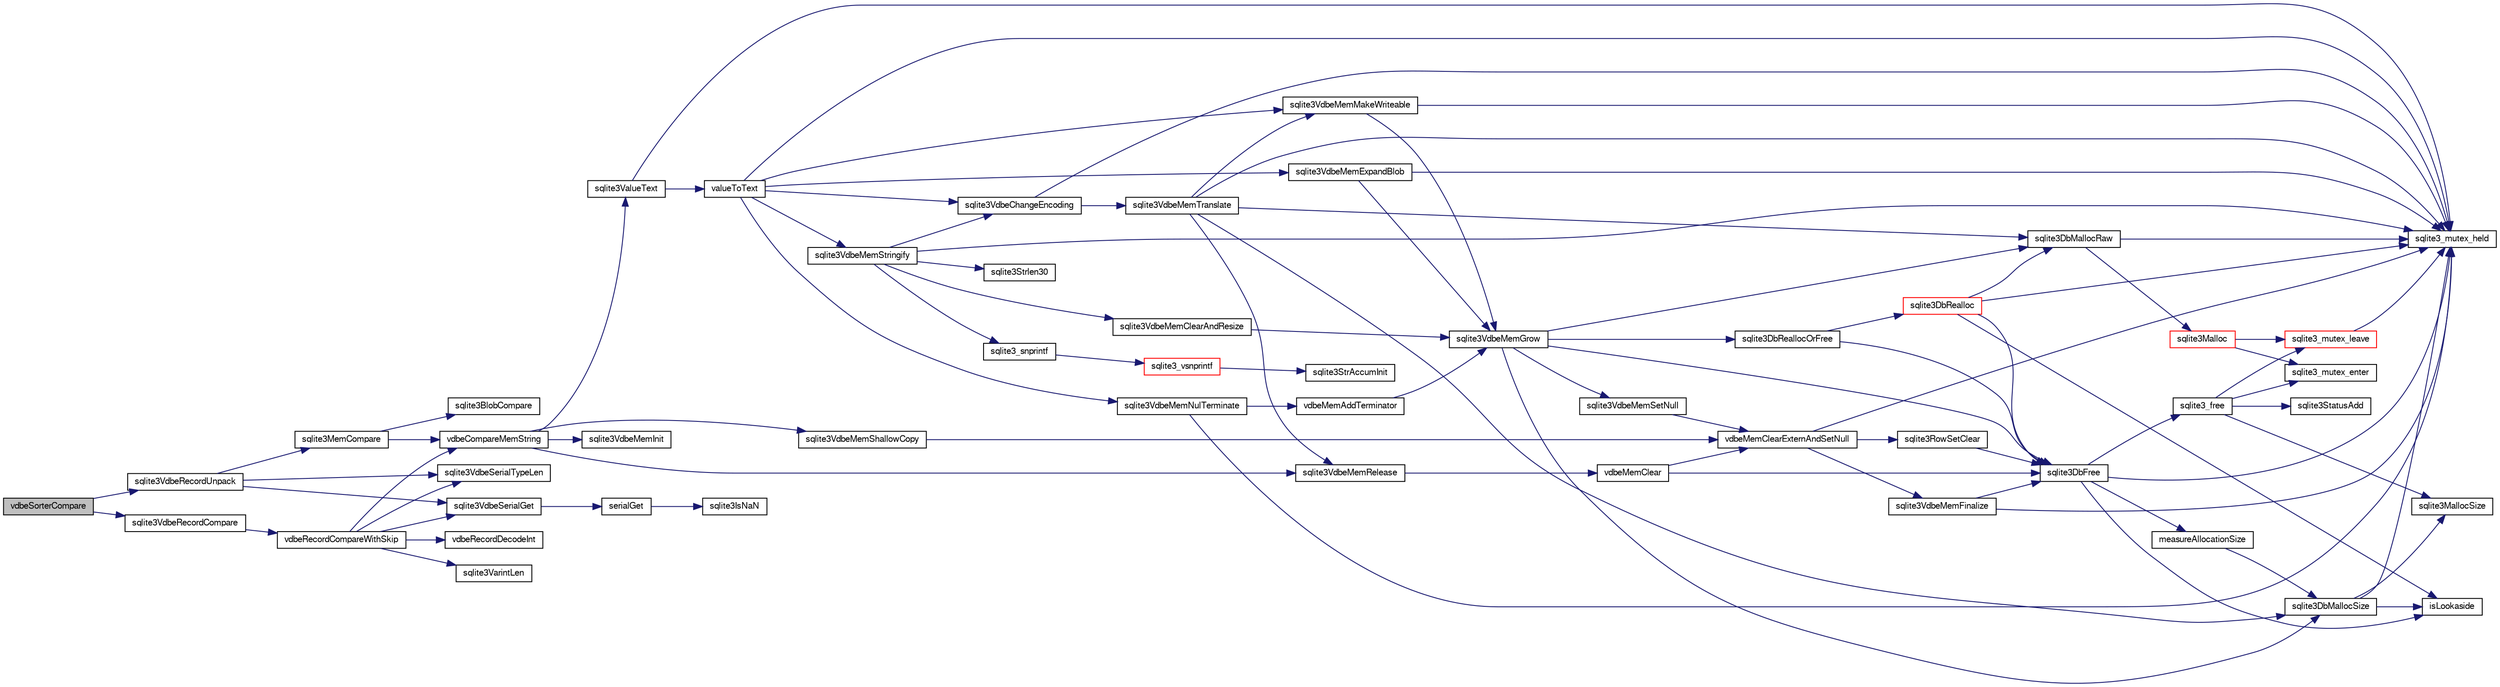 digraph "vdbeSorterCompare"
{
  edge [fontname="FreeSans",fontsize="10",labelfontname="FreeSans",labelfontsize="10"];
  node [fontname="FreeSans",fontsize="10",shape=record];
  rankdir="LR";
  Node879991 [label="vdbeSorterCompare",height=0.2,width=0.4,color="black", fillcolor="grey75", style="filled", fontcolor="black"];
  Node879991 -> Node879992 [color="midnightblue",fontsize="10",style="solid",fontname="FreeSans"];
  Node879992 [label="sqlite3VdbeRecordUnpack",height=0.2,width=0.4,color="black", fillcolor="white", style="filled",URL="$sqlite3_8c.html#a33dc4e6ab8c683f8c42b357da66328a0"];
  Node879992 -> Node879993 [color="midnightblue",fontsize="10",style="solid",fontname="FreeSans"];
  Node879993 [label="sqlite3VdbeSerialGet",height=0.2,width=0.4,color="black", fillcolor="white", style="filled",URL="$sqlite3_8c.html#a5b5cd74212a43cf693266f0b9badc469"];
  Node879993 -> Node879994 [color="midnightblue",fontsize="10",style="solid",fontname="FreeSans"];
  Node879994 [label="serialGet",height=0.2,width=0.4,color="black", fillcolor="white", style="filled",URL="$sqlite3_8c.html#a07f82bd181d15c1e1ba90a79c78dfd37"];
  Node879994 -> Node879995 [color="midnightblue",fontsize="10",style="solid",fontname="FreeSans"];
  Node879995 [label="sqlite3IsNaN",height=0.2,width=0.4,color="black", fillcolor="white", style="filled",URL="$sqlite3_8c.html#aed4d78203877c3486765ccbc7feebb50"];
  Node879992 -> Node879996 [color="midnightblue",fontsize="10",style="solid",fontname="FreeSans"];
  Node879996 [label="sqlite3VdbeSerialTypeLen",height=0.2,width=0.4,color="black", fillcolor="white", style="filled",URL="$sqlite3_8c.html#ab84b4c97560363d01a6044a954c7d4f4"];
  Node879992 -> Node879997 [color="midnightblue",fontsize="10",style="solid",fontname="FreeSans"];
  Node879997 [label="sqlite3MemCompare",height=0.2,width=0.4,color="black", fillcolor="white", style="filled",URL="$sqlite3_8c.html#a89fc02818dc8eb6be452ea408164b5e3"];
  Node879997 -> Node879998 [color="midnightblue",fontsize="10",style="solid",fontname="FreeSans"];
  Node879998 [label="vdbeCompareMemString",height=0.2,width=0.4,color="black", fillcolor="white", style="filled",URL="$sqlite3_8c.html#afc618ccf0c8dc5c4de68c35c8b1613c1"];
  Node879998 -> Node879999 [color="midnightblue",fontsize="10",style="solid",fontname="FreeSans"];
  Node879999 [label="sqlite3VdbeMemInit",height=0.2,width=0.4,color="black", fillcolor="white", style="filled",URL="$sqlite3_8c.html#a71744ecf3bbf078600c527fa96ef3360"];
  Node879998 -> Node880000 [color="midnightblue",fontsize="10",style="solid",fontname="FreeSans"];
  Node880000 [label="sqlite3VdbeMemShallowCopy",height=0.2,width=0.4,color="black", fillcolor="white", style="filled",URL="$sqlite3_8c.html#a507287d895706c681ed352775e726f6a"];
  Node880000 -> Node880001 [color="midnightblue",fontsize="10",style="solid",fontname="FreeSans"];
  Node880001 [label="vdbeMemClearExternAndSetNull",height=0.2,width=0.4,color="black", fillcolor="white", style="filled",URL="$sqlite3_8c.html#a29c41a360fb0e86b817777daf061230c"];
  Node880001 -> Node880002 [color="midnightblue",fontsize="10",style="solid",fontname="FreeSans"];
  Node880002 [label="sqlite3_mutex_held",height=0.2,width=0.4,color="black", fillcolor="white", style="filled",URL="$sqlite3_8c.html#acf77da68932b6bc163c5e68547ecc3e7"];
  Node880001 -> Node880003 [color="midnightblue",fontsize="10",style="solid",fontname="FreeSans"];
  Node880003 [label="sqlite3VdbeMemFinalize",height=0.2,width=0.4,color="black", fillcolor="white", style="filled",URL="$sqlite3_8c.html#a2568220f48ddef81b1c43e401042d9d2"];
  Node880003 -> Node880002 [color="midnightblue",fontsize="10",style="solid",fontname="FreeSans"];
  Node880003 -> Node880004 [color="midnightblue",fontsize="10",style="solid",fontname="FreeSans"];
  Node880004 [label="sqlite3DbFree",height=0.2,width=0.4,color="black", fillcolor="white", style="filled",URL="$sqlite3_8c.html#ac70ab821a6607b4a1b909582dc37a069"];
  Node880004 -> Node880002 [color="midnightblue",fontsize="10",style="solid",fontname="FreeSans"];
  Node880004 -> Node880005 [color="midnightblue",fontsize="10",style="solid",fontname="FreeSans"];
  Node880005 [label="measureAllocationSize",height=0.2,width=0.4,color="black", fillcolor="white", style="filled",URL="$sqlite3_8c.html#a45731e644a22fdb756e2b6337224217a"];
  Node880005 -> Node880006 [color="midnightblue",fontsize="10",style="solid",fontname="FreeSans"];
  Node880006 [label="sqlite3DbMallocSize",height=0.2,width=0.4,color="black", fillcolor="white", style="filled",URL="$sqlite3_8c.html#aa397e5a8a03495203a0767abf0a71f86"];
  Node880006 -> Node880007 [color="midnightblue",fontsize="10",style="solid",fontname="FreeSans"];
  Node880007 [label="sqlite3MallocSize",height=0.2,width=0.4,color="black", fillcolor="white", style="filled",URL="$sqlite3_8c.html#acf5d2a5f35270bafb050bd2def576955"];
  Node880006 -> Node880002 [color="midnightblue",fontsize="10",style="solid",fontname="FreeSans"];
  Node880006 -> Node880008 [color="midnightblue",fontsize="10",style="solid",fontname="FreeSans"];
  Node880008 [label="isLookaside",height=0.2,width=0.4,color="black", fillcolor="white", style="filled",URL="$sqlite3_8c.html#a770fa05ff9717b75e16f4d968a77b897"];
  Node880004 -> Node880008 [color="midnightblue",fontsize="10",style="solid",fontname="FreeSans"];
  Node880004 -> Node880009 [color="midnightblue",fontsize="10",style="solid",fontname="FreeSans"];
  Node880009 [label="sqlite3_free",height=0.2,width=0.4,color="black", fillcolor="white", style="filled",URL="$sqlite3_8c.html#a6552349e36a8a691af5487999ab09519"];
  Node880009 -> Node880010 [color="midnightblue",fontsize="10",style="solid",fontname="FreeSans"];
  Node880010 [label="sqlite3_mutex_enter",height=0.2,width=0.4,color="black", fillcolor="white", style="filled",URL="$sqlite3_8c.html#a1c12cde690bd89f104de5cbad12a6bf5"];
  Node880009 -> Node880011 [color="midnightblue",fontsize="10",style="solid",fontname="FreeSans"];
  Node880011 [label="sqlite3StatusAdd",height=0.2,width=0.4,color="black", fillcolor="white", style="filled",URL="$sqlite3_8c.html#afa029f93586aeab4cc85360905dae9cd"];
  Node880009 -> Node880007 [color="midnightblue",fontsize="10",style="solid",fontname="FreeSans"];
  Node880009 -> Node880012 [color="midnightblue",fontsize="10",style="solid",fontname="FreeSans"];
  Node880012 [label="sqlite3_mutex_leave",height=0.2,width=0.4,color="red", fillcolor="white", style="filled",URL="$sqlite3_8c.html#a5838d235601dbd3c1fa993555c6bcc93"];
  Node880012 -> Node880002 [color="midnightblue",fontsize="10",style="solid",fontname="FreeSans"];
  Node880001 -> Node880014 [color="midnightblue",fontsize="10",style="solid",fontname="FreeSans"];
  Node880014 [label="sqlite3RowSetClear",height=0.2,width=0.4,color="black", fillcolor="white", style="filled",URL="$sqlite3_8c.html#ae153de0cd969511a607e26deeca80342"];
  Node880014 -> Node880004 [color="midnightblue",fontsize="10",style="solid",fontname="FreeSans"];
  Node879998 -> Node880015 [color="midnightblue",fontsize="10",style="solid",fontname="FreeSans"];
  Node880015 [label="sqlite3ValueText",height=0.2,width=0.4,color="black", fillcolor="white", style="filled",URL="$sqlite3_8c.html#ad567a94e52d1adf81f4857fdba00a59b"];
  Node880015 -> Node880002 [color="midnightblue",fontsize="10",style="solid",fontname="FreeSans"];
  Node880015 -> Node880016 [color="midnightblue",fontsize="10",style="solid",fontname="FreeSans"];
  Node880016 [label="valueToText",height=0.2,width=0.4,color="black", fillcolor="white", style="filled",URL="$sqlite3_8c.html#abded1c4848e5c5901949c02af499044c"];
  Node880016 -> Node880002 [color="midnightblue",fontsize="10",style="solid",fontname="FreeSans"];
  Node880016 -> Node880017 [color="midnightblue",fontsize="10",style="solid",fontname="FreeSans"];
  Node880017 [label="sqlite3VdbeMemExpandBlob",height=0.2,width=0.4,color="black", fillcolor="white", style="filled",URL="$sqlite3_8c.html#afa1d06c05f058623f190c05aac4a5c7c"];
  Node880017 -> Node880002 [color="midnightblue",fontsize="10",style="solid",fontname="FreeSans"];
  Node880017 -> Node880018 [color="midnightblue",fontsize="10",style="solid",fontname="FreeSans"];
  Node880018 [label="sqlite3VdbeMemGrow",height=0.2,width=0.4,color="black", fillcolor="white", style="filled",URL="$sqlite3_8c.html#aba753c9690ae0ba31b5100945cf29447"];
  Node880018 -> Node880006 [color="midnightblue",fontsize="10",style="solid",fontname="FreeSans"];
  Node880018 -> Node880019 [color="midnightblue",fontsize="10",style="solid",fontname="FreeSans"];
  Node880019 [label="sqlite3DbReallocOrFree",height=0.2,width=0.4,color="black", fillcolor="white", style="filled",URL="$sqlite3_8c.html#a532a9fd62eeb46b61885a0fff075231c"];
  Node880019 -> Node880020 [color="midnightblue",fontsize="10",style="solid",fontname="FreeSans"];
  Node880020 [label="sqlite3DbRealloc",height=0.2,width=0.4,color="red", fillcolor="white", style="filled",URL="$sqlite3_8c.html#ae028f4902a9d29bcaf310ff289ee87dc"];
  Node880020 -> Node880002 [color="midnightblue",fontsize="10",style="solid",fontname="FreeSans"];
  Node880020 -> Node880021 [color="midnightblue",fontsize="10",style="solid",fontname="FreeSans"];
  Node880021 [label="sqlite3DbMallocRaw",height=0.2,width=0.4,color="black", fillcolor="white", style="filled",URL="$sqlite3_8c.html#abbe8be0cf7175e11ddc3e2218fad924e"];
  Node880021 -> Node880002 [color="midnightblue",fontsize="10",style="solid",fontname="FreeSans"];
  Node880021 -> Node880022 [color="midnightblue",fontsize="10",style="solid",fontname="FreeSans"];
  Node880022 [label="sqlite3Malloc",height=0.2,width=0.4,color="red", fillcolor="white", style="filled",URL="$sqlite3_8c.html#a361a2eaa846b1885f123abe46f5d8b2b"];
  Node880022 -> Node880010 [color="midnightblue",fontsize="10",style="solid",fontname="FreeSans"];
  Node880022 -> Node880012 [color="midnightblue",fontsize="10",style="solid",fontname="FreeSans"];
  Node880020 -> Node880008 [color="midnightblue",fontsize="10",style="solid",fontname="FreeSans"];
  Node880020 -> Node880004 [color="midnightblue",fontsize="10",style="solid",fontname="FreeSans"];
  Node880019 -> Node880004 [color="midnightblue",fontsize="10",style="solid",fontname="FreeSans"];
  Node880018 -> Node880004 [color="midnightblue",fontsize="10",style="solid",fontname="FreeSans"];
  Node880018 -> Node880021 [color="midnightblue",fontsize="10",style="solid",fontname="FreeSans"];
  Node880018 -> Node880124 [color="midnightblue",fontsize="10",style="solid",fontname="FreeSans"];
  Node880124 [label="sqlite3VdbeMemSetNull",height=0.2,width=0.4,color="black", fillcolor="white", style="filled",URL="$sqlite3_8c.html#ae01092c23aebaf8a3ebdf3954609b410"];
  Node880124 -> Node880001 [color="midnightblue",fontsize="10",style="solid",fontname="FreeSans"];
  Node880016 -> Node880272 [color="midnightblue",fontsize="10",style="solid",fontname="FreeSans"];
  Node880272 [label="sqlite3VdbeChangeEncoding",height=0.2,width=0.4,color="black", fillcolor="white", style="filled",URL="$sqlite3_8c.html#aa7cf8e488bf8cf9ec18528f52a40de31"];
  Node880272 -> Node880002 [color="midnightblue",fontsize="10",style="solid",fontname="FreeSans"];
  Node880272 -> Node880273 [color="midnightblue",fontsize="10",style="solid",fontname="FreeSans"];
  Node880273 [label="sqlite3VdbeMemTranslate",height=0.2,width=0.4,color="black", fillcolor="white", style="filled",URL="$sqlite3_8c.html#adc5f07459f00d96ec7591be255d029f5"];
  Node880273 -> Node880002 [color="midnightblue",fontsize="10",style="solid",fontname="FreeSans"];
  Node880273 -> Node880129 [color="midnightblue",fontsize="10",style="solid",fontname="FreeSans"];
  Node880129 [label="sqlite3VdbeMemMakeWriteable",height=0.2,width=0.4,color="black", fillcolor="white", style="filled",URL="$sqlite3_8c.html#afabdd8032205a36c69ad191c6bbb6a34"];
  Node880129 -> Node880002 [color="midnightblue",fontsize="10",style="solid",fontname="FreeSans"];
  Node880129 -> Node880018 [color="midnightblue",fontsize="10",style="solid",fontname="FreeSans"];
  Node880273 -> Node880021 [color="midnightblue",fontsize="10",style="solid",fontname="FreeSans"];
  Node880273 -> Node880126 [color="midnightblue",fontsize="10",style="solid",fontname="FreeSans"];
  Node880126 [label="sqlite3VdbeMemRelease",height=0.2,width=0.4,color="black", fillcolor="white", style="filled",URL="$sqlite3_8c.html#a90606361dbeba88159fd6ff03fcc10cc"];
  Node880126 -> Node880127 [color="midnightblue",fontsize="10",style="solid",fontname="FreeSans"];
  Node880127 [label="vdbeMemClear",height=0.2,width=0.4,color="black", fillcolor="white", style="filled",URL="$sqlite3_8c.html#a489eef6e55ad0dadf67578726b935d12"];
  Node880127 -> Node880001 [color="midnightblue",fontsize="10",style="solid",fontname="FreeSans"];
  Node880127 -> Node880004 [color="midnightblue",fontsize="10",style="solid",fontname="FreeSans"];
  Node880273 -> Node880006 [color="midnightblue",fontsize="10",style="solid",fontname="FreeSans"];
  Node880016 -> Node880129 [color="midnightblue",fontsize="10",style="solid",fontname="FreeSans"];
  Node880016 -> Node880274 [color="midnightblue",fontsize="10",style="solid",fontname="FreeSans"];
  Node880274 [label="sqlite3VdbeMemNulTerminate",height=0.2,width=0.4,color="black", fillcolor="white", style="filled",URL="$sqlite3_8c.html#ad72ffa8a87fad7797ceeca0682df6aa3"];
  Node880274 -> Node880002 [color="midnightblue",fontsize="10",style="solid",fontname="FreeSans"];
  Node880274 -> Node880275 [color="midnightblue",fontsize="10",style="solid",fontname="FreeSans"];
  Node880275 [label="vdbeMemAddTerminator",height=0.2,width=0.4,color="black", fillcolor="white", style="filled",URL="$sqlite3_8c.html#a01c7c7c70bf090b2882bce28aa35c4c9"];
  Node880275 -> Node880018 [color="midnightblue",fontsize="10",style="solid",fontname="FreeSans"];
  Node880016 -> Node880276 [color="midnightblue",fontsize="10",style="solid",fontname="FreeSans"];
  Node880276 [label="sqlite3VdbeMemStringify",height=0.2,width=0.4,color="black", fillcolor="white", style="filled",URL="$sqlite3_8c.html#aaf8a4e6bd1059297d279570e30b7680a"];
  Node880276 -> Node880002 [color="midnightblue",fontsize="10",style="solid",fontname="FreeSans"];
  Node880276 -> Node880125 [color="midnightblue",fontsize="10",style="solid",fontname="FreeSans"];
  Node880125 [label="sqlite3VdbeMemClearAndResize",height=0.2,width=0.4,color="black", fillcolor="white", style="filled",URL="$sqlite3_8c.html#add082be4aa46084ecdf023cfac898231"];
  Node880125 -> Node880018 [color="midnightblue",fontsize="10",style="solid",fontname="FreeSans"];
  Node880276 -> Node880190 [color="midnightblue",fontsize="10",style="solid",fontname="FreeSans"];
  Node880190 [label="sqlite3_snprintf",height=0.2,width=0.4,color="black", fillcolor="white", style="filled",URL="$sqlite3_8c.html#aa2695a752e971577f5784122f2013c40"];
  Node880190 -> Node880191 [color="midnightblue",fontsize="10",style="solid",fontname="FreeSans"];
  Node880191 [label="sqlite3_vsnprintf",height=0.2,width=0.4,color="red", fillcolor="white", style="filled",URL="$sqlite3_8c.html#a0862c03aea71d62847e452aa655add42"];
  Node880191 -> Node880053 [color="midnightblue",fontsize="10",style="solid",fontname="FreeSans"];
  Node880053 [label="sqlite3StrAccumInit",height=0.2,width=0.4,color="black", fillcolor="white", style="filled",URL="$sqlite3_8c.html#aabf95e113b9d54d519cd15a56215f560"];
  Node880276 -> Node880072 [color="midnightblue",fontsize="10",style="solid",fontname="FreeSans"];
  Node880072 [label="sqlite3Strlen30",height=0.2,width=0.4,color="black", fillcolor="white", style="filled",URL="$sqlite3_8c.html#a3dcd80ba41f1a308193dee74857b62a7"];
  Node880276 -> Node880272 [color="midnightblue",fontsize="10",style="solid",fontname="FreeSans"];
  Node879998 -> Node880126 [color="midnightblue",fontsize="10",style="solid",fontname="FreeSans"];
  Node879997 -> Node880277 [color="midnightblue",fontsize="10",style="solid",fontname="FreeSans"];
  Node880277 [label="sqlite3BlobCompare",height=0.2,width=0.4,color="black", fillcolor="white", style="filled",URL="$sqlite3_8c.html#ab464c94c9aee65996ddb6ac4fcd47dc8"];
  Node879991 -> Node880278 [color="midnightblue",fontsize="10",style="solid",fontname="FreeSans"];
  Node880278 [label="sqlite3VdbeRecordCompare",height=0.2,width=0.4,color="black", fillcolor="white", style="filled",URL="$sqlite3_8c.html#a58c98706c7f8dd49c401c05bfe4932da"];
  Node880278 -> Node880279 [color="midnightblue",fontsize="10",style="solid",fontname="FreeSans"];
  Node880279 [label="vdbeRecordCompareWithSkip",height=0.2,width=0.4,color="black", fillcolor="white", style="filled",URL="$sqlite3_8c.html#a3e4bfdbbc6a8b6120c6df742e0720078"];
  Node880279 -> Node879996 [color="midnightblue",fontsize="10",style="solid",fontname="FreeSans"];
  Node880279 -> Node879993 [color="midnightblue",fontsize="10",style="solid",fontname="FreeSans"];
  Node880279 -> Node880280 [color="midnightblue",fontsize="10",style="solid",fontname="FreeSans"];
  Node880280 [label="vdbeRecordDecodeInt",height=0.2,width=0.4,color="black", fillcolor="white", style="filled",URL="$sqlite3_8c.html#af43a59469b879fd578e19c0f6f613984"];
  Node880279 -> Node879998 [color="midnightblue",fontsize="10",style="solid",fontname="FreeSans"];
  Node880279 -> Node880281 [color="midnightblue",fontsize="10",style="solid",fontname="FreeSans"];
  Node880281 [label="sqlite3VarintLen",height=0.2,width=0.4,color="black", fillcolor="white", style="filled",URL="$sqlite3_8c.html#a7ef2f973d52f5d21b856d4bed6bb1fec"];
}
